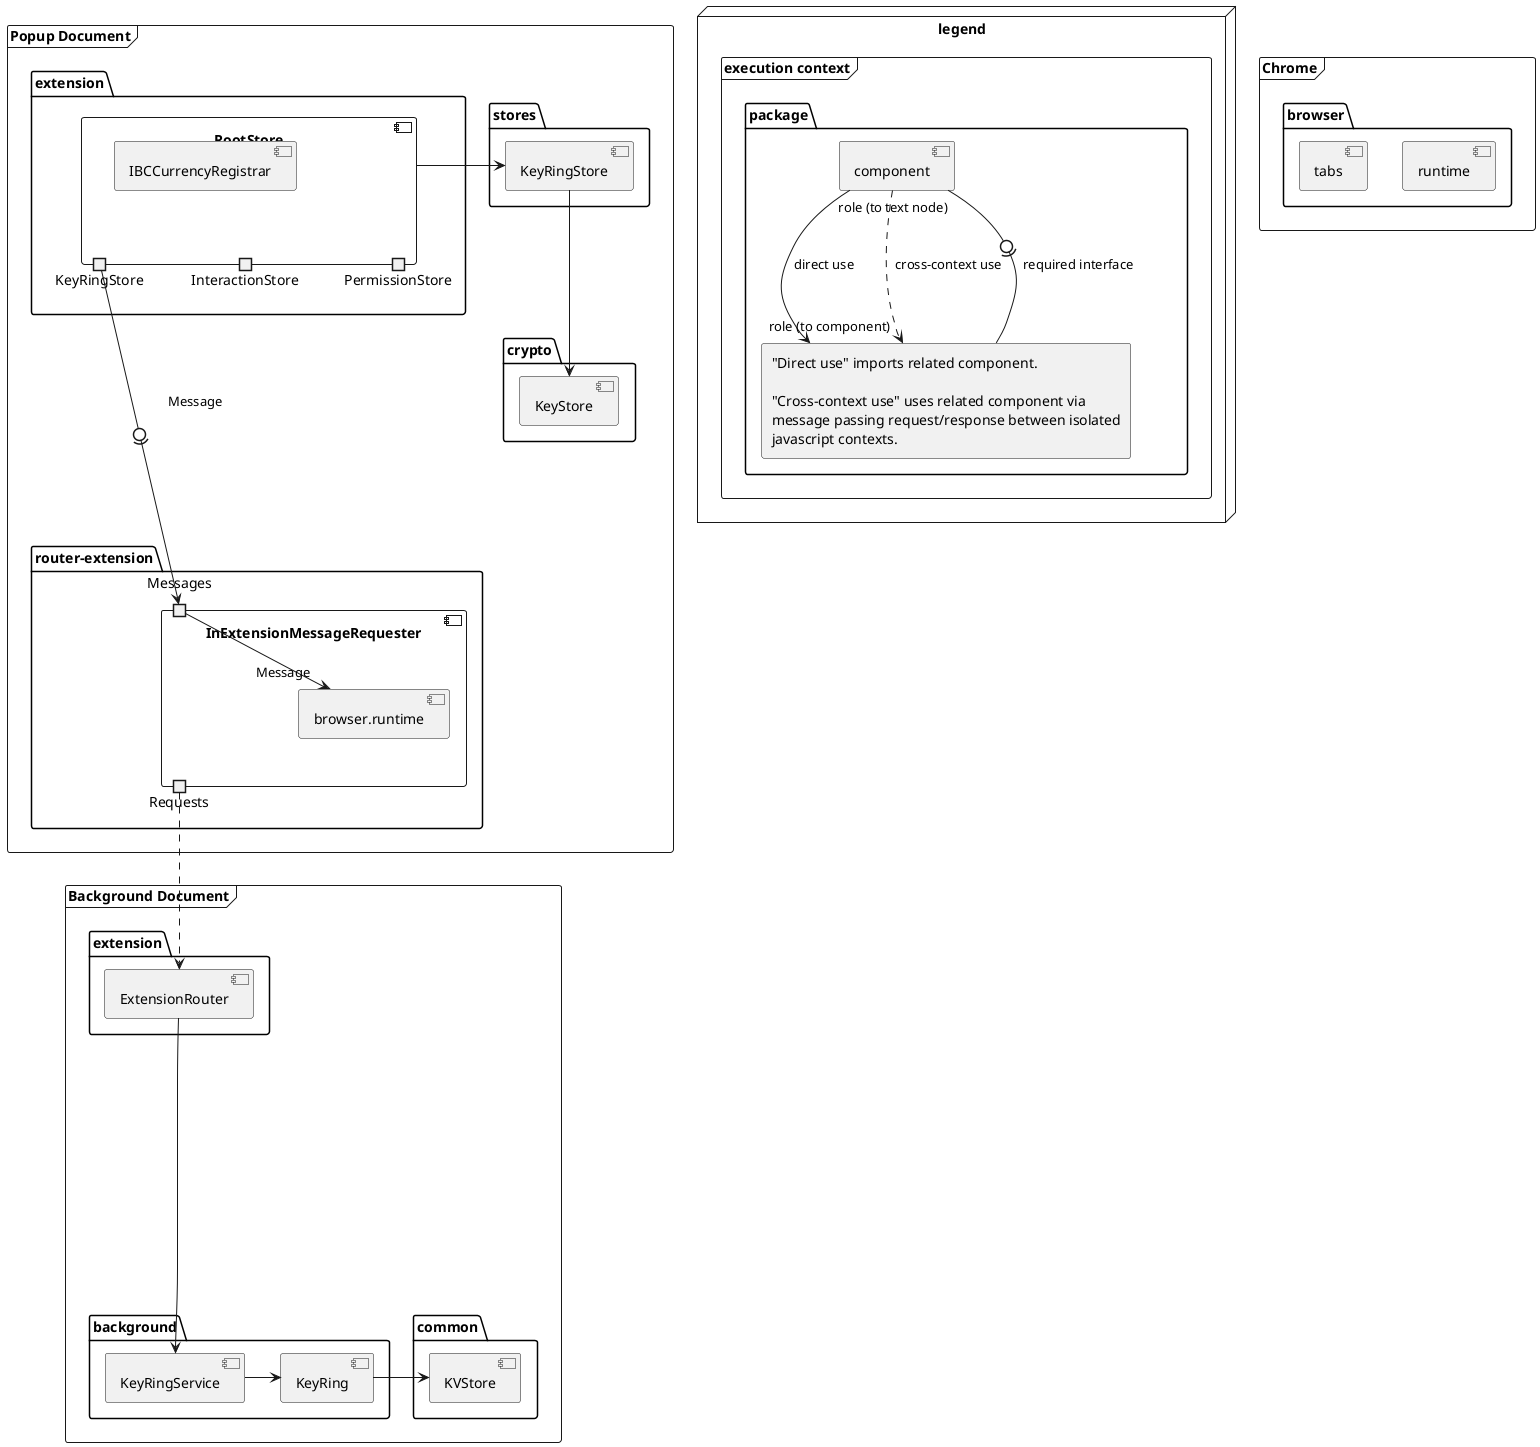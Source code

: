 @startuml
frame "Background Document" {
    package common {
        [KVStore]
    }

    package background {
        [KeyRingService]
        [KeyRing]
        [KeyRingService] -> [KeyRing]
    }

    package extension as bg_extension {
        [ExtensionRouter] ------> [KeyRingService]
    }
}

frame "Chrome" {
    package browser {
        component runtime {
        }

        component tabs {
        }
    }
}

frame "Popup Document" {
    package stores {
        [KeyRingStore]
        [KeyRing] -> [KVStore]
    }

    package crypto {
        [KeyStore]
        [KeyRingStore] --> [KeyStore]
    }

    package extension as pop_extension {
        component RootStore {
'            portout UIConfigStore
'            portout ChainStore
            portout KeyRingStore as pKeyRingStore
'            portout IBCChannelStore
            portout InteractionStore
            portout PermissionStore
'            portout SignInteractionStore
'            portout LedgerInitStore
'            portout ChainSuggestStore
'            portout QueriesStore
'            portout AccountStore
'            portout CoinGeckoPriceStore
'            portout TokensStore
'            portout AnalyticStore

            component IBCCurrencyRegistrar {
            }
        }
        RootStore -> [KeyRingStore]
    }

    package router-extension {
        component InExtensionMessageRequester {
            port Messages
            portout Requests

'            component browser.runtime {
'                portin  Messages as brMessages
'            }
'            Messages -- brMessages
        component browser.runtime {
        }
        Messages --> "Message" browser.runtime
        }
        pKeyRingStore -0)-> Messages : Message
        Requests ..> [ExtensionRouter]
    }
}

node legend {
    frame "execution context" {
        package "package" {
            component "component" {
            }
            skinparam componentStyle rectangle
            component legend_text [
                "Direct use" imports related component.

                "Cross-context use" uses related component via
                message passing request/response between isolated
                javascript contexts.
    '           TODO: explain "role"
    '
    '            The relation label should
    '            reference the (sub-)component or module responsible
    '            for initiating the respective message passing request.
            ]
            [component] -> legend_text : direct use
            [component] .> "role (to component)" legend_text : cross-context use
            [component] -0)- legend_text : "role (to text node)" required interface
        }
    }
}
@enduml
